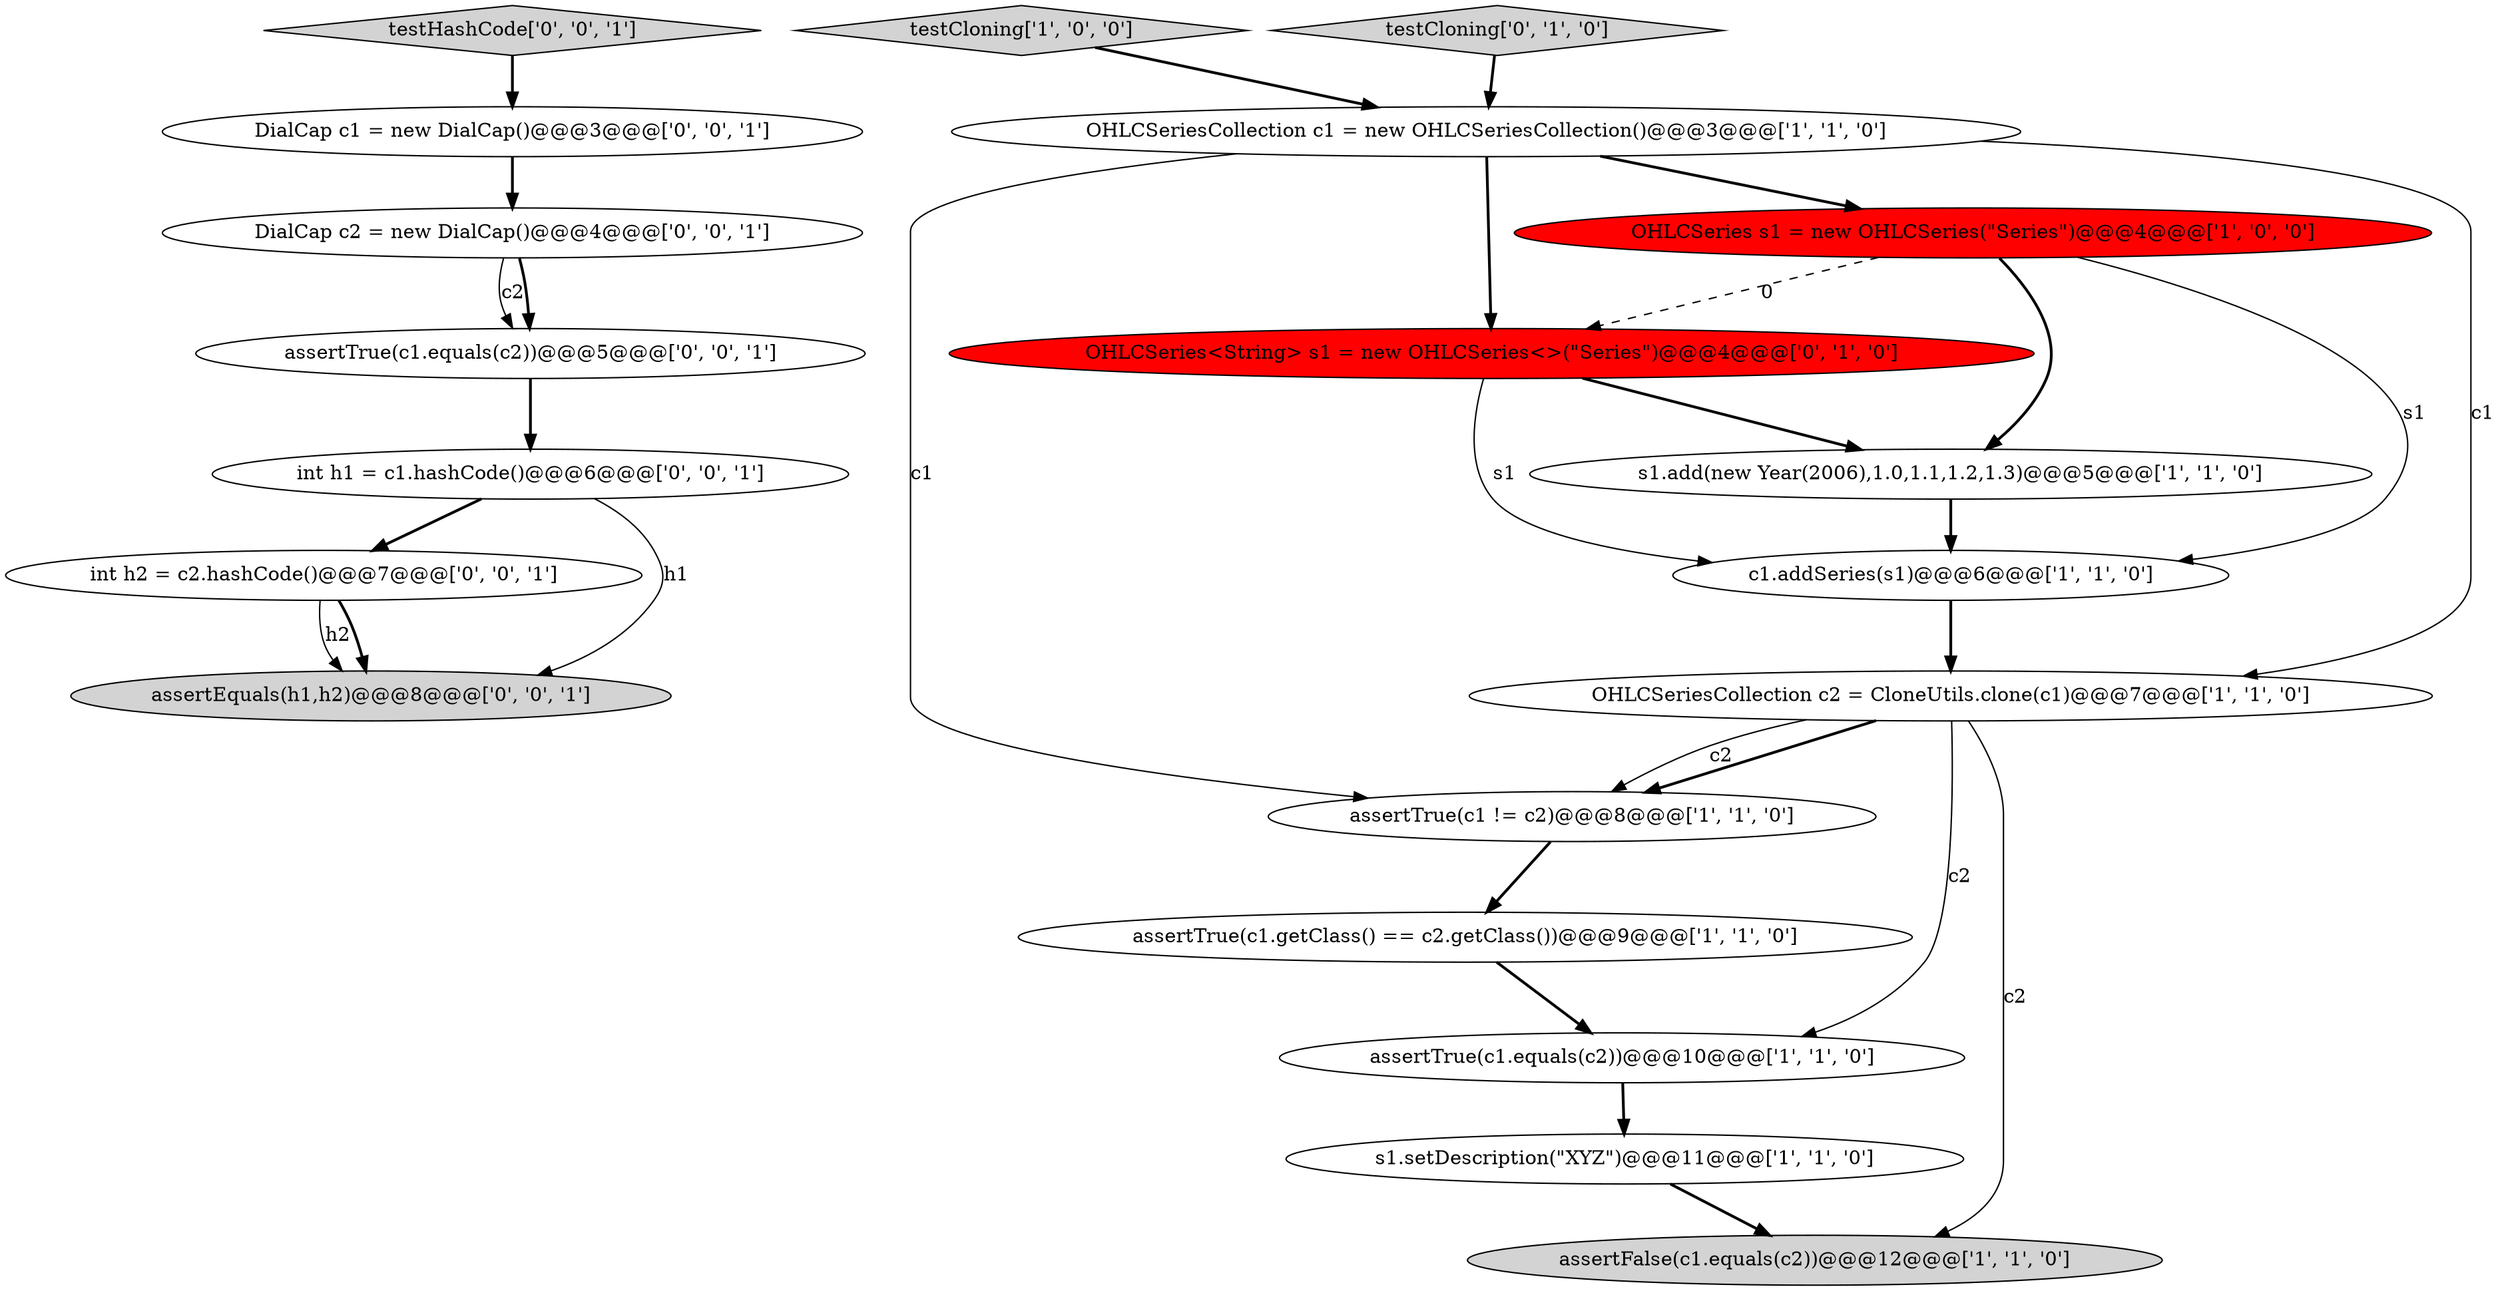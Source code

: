 digraph {
17 [style = filled, label = "int h2 = c2.hashCode()@@@7@@@['0', '0', '1']", fillcolor = white, shape = ellipse image = "AAA0AAABBB3BBB"];
16 [style = filled, label = "assertTrue(c1.equals(c2))@@@5@@@['0', '0', '1']", fillcolor = white, shape = ellipse image = "AAA0AAABBB3BBB"];
10 [style = filled, label = "testCloning['1', '0', '0']", fillcolor = lightgray, shape = diamond image = "AAA0AAABBB1BBB"];
9 [style = filled, label = "s1.add(new Year(2006),1.0,1.1,1.2,1.3)@@@5@@@['1', '1', '0']", fillcolor = white, shape = ellipse image = "AAA0AAABBB1BBB"];
0 [style = filled, label = "s1.setDescription(\"XYZ\")@@@11@@@['1', '1', '0']", fillcolor = white, shape = ellipse image = "AAA0AAABBB1BBB"];
8 [style = filled, label = "c1.addSeries(s1)@@@6@@@['1', '1', '0']", fillcolor = white, shape = ellipse image = "AAA0AAABBB1BBB"];
12 [style = filled, label = "OHLCSeries<String> s1 = new OHLCSeries<>(\"Series\")@@@4@@@['0', '1', '0']", fillcolor = red, shape = ellipse image = "AAA1AAABBB2BBB"];
14 [style = filled, label = "assertEquals(h1,h2)@@@8@@@['0', '0', '1']", fillcolor = lightgray, shape = ellipse image = "AAA0AAABBB3BBB"];
4 [style = filled, label = "assertTrue(c1.getClass() == c2.getClass())@@@9@@@['1', '1', '0']", fillcolor = white, shape = ellipse image = "AAA0AAABBB1BBB"];
1 [style = filled, label = "OHLCSeriesCollection c1 = new OHLCSeriesCollection()@@@3@@@['1', '1', '0']", fillcolor = white, shape = ellipse image = "AAA0AAABBB1BBB"];
18 [style = filled, label = "DialCap c2 = new DialCap()@@@4@@@['0', '0', '1']", fillcolor = white, shape = ellipse image = "AAA0AAABBB3BBB"];
19 [style = filled, label = "int h1 = c1.hashCode()@@@6@@@['0', '0', '1']", fillcolor = white, shape = ellipse image = "AAA0AAABBB3BBB"];
5 [style = filled, label = "assertTrue(c1.equals(c2))@@@10@@@['1', '1', '0']", fillcolor = white, shape = ellipse image = "AAA0AAABBB1BBB"];
3 [style = filled, label = "assertFalse(c1.equals(c2))@@@12@@@['1', '1', '0']", fillcolor = lightgray, shape = ellipse image = "AAA0AAABBB1BBB"];
2 [style = filled, label = "assertTrue(c1 != c2)@@@8@@@['1', '1', '0']", fillcolor = white, shape = ellipse image = "AAA0AAABBB1BBB"];
7 [style = filled, label = "OHLCSeries s1 = new OHLCSeries(\"Series\")@@@4@@@['1', '0', '0']", fillcolor = red, shape = ellipse image = "AAA1AAABBB1BBB"];
13 [style = filled, label = "DialCap c1 = new DialCap()@@@3@@@['0', '0', '1']", fillcolor = white, shape = ellipse image = "AAA0AAABBB3BBB"];
11 [style = filled, label = "testCloning['0', '1', '0']", fillcolor = lightgray, shape = diamond image = "AAA0AAABBB2BBB"];
15 [style = filled, label = "testHashCode['0', '0', '1']", fillcolor = lightgray, shape = diamond image = "AAA0AAABBB3BBB"];
6 [style = filled, label = "OHLCSeriesCollection c2 = CloneUtils.clone(c1)@@@7@@@['1', '1', '0']", fillcolor = white, shape = ellipse image = "AAA0AAABBB1BBB"];
0->3 [style = bold, label=""];
15->13 [style = bold, label=""];
11->1 [style = bold, label=""];
1->6 [style = solid, label="c1"];
8->6 [style = bold, label=""];
7->8 [style = solid, label="s1"];
19->17 [style = bold, label=""];
16->19 [style = bold, label=""];
9->8 [style = bold, label=""];
12->9 [style = bold, label=""];
2->4 [style = bold, label=""];
1->7 [style = bold, label=""];
6->3 [style = solid, label="c2"];
12->8 [style = solid, label="s1"];
19->14 [style = solid, label="h1"];
6->2 [style = bold, label=""];
6->2 [style = solid, label="c2"];
7->9 [style = bold, label=""];
5->0 [style = bold, label=""];
17->14 [style = solid, label="h2"];
17->14 [style = bold, label=""];
6->5 [style = solid, label="c2"];
18->16 [style = solid, label="c2"];
1->12 [style = bold, label=""];
7->12 [style = dashed, label="0"];
10->1 [style = bold, label=""];
4->5 [style = bold, label=""];
1->2 [style = solid, label="c1"];
13->18 [style = bold, label=""];
18->16 [style = bold, label=""];
}
